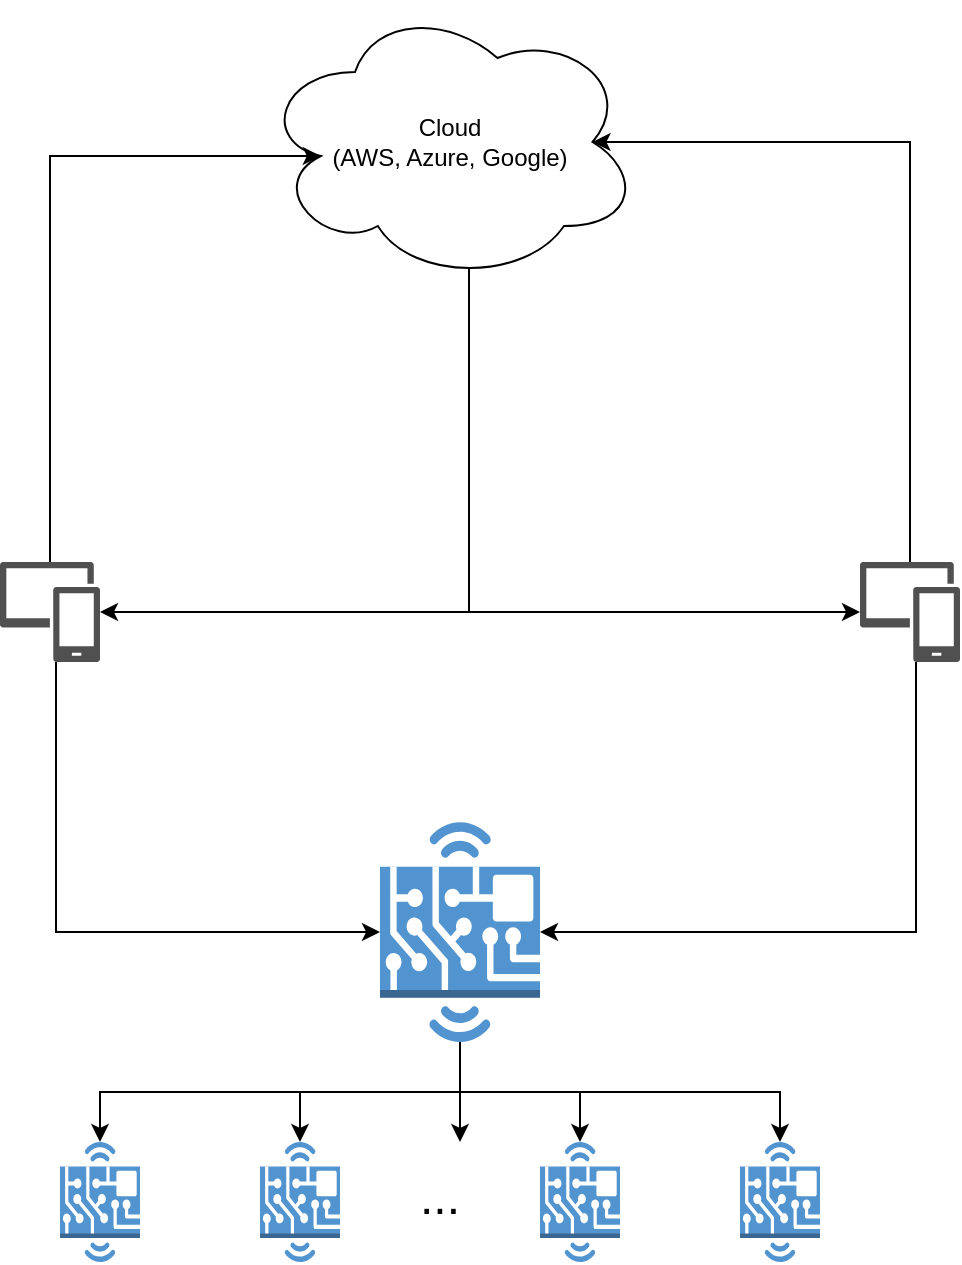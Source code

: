 <mxfile version="15.8.6" type="device"><diagram id="iCVhFzWd35HFU48h85lb" name="Page-1"><mxGraphModel dx="1422" dy="794" grid="1" gridSize="10" guides="1" tooltips="1" connect="1" arrows="1" fold="1" page="1" pageScale="1" pageWidth="850" pageHeight="1100" math="0" shadow="0"><root><mxCell id="0"/><mxCell id="1" parent="0"/><mxCell id="trwo8iHEjfvBpG15PFJw-23" style="edgeStyle=orthogonalEdgeStyle;rounded=0;orthogonalLoop=1;jettySize=auto;html=1;exitX=0.55;exitY=0.95;exitDx=0;exitDy=0;exitPerimeter=0;entryX=0;entryY=0.5;entryDx=0;entryDy=0;entryPerimeter=0;fontSize=24;" edge="1" parent="1" source="trwo8iHEjfvBpG15PFJw-1" target="trwo8iHEjfvBpG15PFJw-7"><mxGeometry relative="1" as="geometry"><Array as="points"><mxPoint x="395" y="395"/></Array></mxGeometry></mxCell><mxCell id="trwo8iHEjfvBpG15PFJw-25" style="edgeStyle=orthogonalEdgeStyle;rounded=0;orthogonalLoop=1;jettySize=auto;html=1;exitX=0.55;exitY=0.95;exitDx=0;exitDy=0;exitPerimeter=0;entryX=1;entryY=0.5;entryDx=0;entryDy=0;entryPerimeter=0;fontSize=24;" edge="1" parent="1" source="trwo8iHEjfvBpG15PFJw-1" target="trwo8iHEjfvBpG15PFJw-4"><mxGeometry relative="1" as="geometry"><Array as="points"><mxPoint x="395" y="395"/></Array></mxGeometry></mxCell><mxCell id="trwo8iHEjfvBpG15PFJw-1" value="Cloud&lt;br&gt;(AWS, Azure, Google)" style="ellipse;shape=cloud;whiteSpace=wrap;html=1;align=center;" vertex="1" parent="1"><mxGeometry x="290" y="90" width="190" height="140" as="geometry"/></mxCell><mxCell id="trwo8iHEjfvBpG15PFJw-20" style="edgeStyle=orthogonalEdgeStyle;rounded=0;orthogonalLoop=1;jettySize=auto;html=1;exitX=0.56;exitY=1;exitDx=0;exitDy=0;exitPerimeter=0;entryX=0;entryY=0.5;entryDx=0;entryDy=0;entryPerimeter=0;fontSize=24;" edge="1" parent="1" source="trwo8iHEjfvBpG15PFJw-4" target="trwo8iHEjfvBpG15PFJw-11"><mxGeometry relative="1" as="geometry"/></mxCell><mxCell id="trwo8iHEjfvBpG15PFJw-22" style="edgeStyle=orthogonalEdgeStyle;rounded=0;orthogonalLoop=1;jettySize=auto;html=1;exitX=0.5;exitY=0;exitDx=0;exitDy=0;exitPerimeter=0;entryX=0.16;entryY=0.55;entryDx=0;entryDy=0;entryPerimeter=0;fontSize=24;" edge="1" parent="1" source="trwo8iHEjfvBpG15PFJw-4" target="trwo8iHEjfvBpG15PFJw-1"><mxGeometry relative="1" as="geometry"><Array as="points"><mxPoint x="185" y="167"/></Array></mxGeometry></mxCell><mxCell id="trwo8iHEjfvBpG15PFJw-4" value="" style="sketch=0;pointerEvents=1;shadow=0;dashed=0;html=1;strokeColor=none;labelPosition=center;verticalLabelPosition=bottom;verticalAlign=top;align=center;fillColor=#505050;shape=mxgraph.mscae.intune.device_group" vertex="1" parent="1"><mxGeometry x="160" y="370" width="50" height="50" as="geometry"/></mxCell><mxCell id="trwo8iHEjfvBpG15PFJw-19" style="edgeStyle=orthogonalEdgeStyle;rounded=0;orthogonalLoop=1;jettySize=auto;html=1;exitX=0.56;exitY=1;exitDx=0;exitDy=0;exitPerimeter=0;entryX=1;entryY=0.5;entryDx=0;entryDy=0;entryPerimeter=0;fontSize=24;" edge="1" parent="1" source="trwo8iHEjfvBpG15PFJw-7" target="trwo8iHEjfvBpG15PFJw-11"><mxGeometry relative="1" as="geometry"/></mxCell><mxCell id="trwo8iHEjfvBpG15PFJw-21" style="edgeStyle=orthogonalEdgeStyle;rounded=0;orthogonalLoop=1;jettySize=auto;html=1;exitX=0.5;exitY=0;exitDx=0;exitDy=0;exitPerimeter=0;entryX=0.875;entryY=0.5;entryDx=0;entryDy=0;entryPerimeter=0;fontSize=24;" edge="1" parent="1" source="trwo8iHEjfvBpG15PFJw-7" target="trwo8iHEjfvBpG15PFJw-1"><mxGeometry relative="1" as="geometry"><Array as="points"><mxPoint x="615" y="160"/></Array></mxGeometry></mxCell><mxCell id="trwo8iHEjfvBpG15PFJw-7" value="" style="sketch=0;pointerEvents=1;shadow=0;dashed=0;html=1;strokeColor=none;labelPosition=center;verticalLabelPosition=bottom;verticalAlign=top;align=center;fillColor=#505050;shape=mxgraph.mscae.intune.device_group" vertex="1" parent="1"><mxGeometry x="590" y="370" width="50" height="50" as="geometry"/></mxCell><mxCell id="trwo8iHEjfvBpG15PFJw-10" value="" style="outlineConnect=0;dashed=0;verticalLabelPosition=bottom;verticalAlign=top;align=center;html=1;shape=mxgraph.aws3.hardware_board;fillColor=#5294CF;gradientColor=none;" vertex="1" parent="1"><mxGeometry x="530" y="660" width="40" height="60" as="geometry"/></mxCell><mxCell id="trwo8iHEjfvBpG15PFJw-26" style="edgeStyle=orthogonalEdgeStyle;rounded=0;orthogonalLoop=1;jettySize=auto;html=1;exitX=0.5;exitY=1;exitDx=0;exitDy=0;exitPerimeter=0;entryX=0.5;entryY=0;entryDx=0;entryDy=0;entryPerimeter=0;fontSize=24;" edge="1" parent="1" source="trwo8iHEjfvBpG15PFJw-11" target="trwo8iHEjfvBpG15PFJw-17"><mxGeometry relative="1" as="geometry"/></mxCell><mxCell id="trwo8iHEjfvBpG15PFJw-27" style="edgeStyle=orthogonalEdgeStyle;rounded=0;orthogonalLoop=1;jettySize=auto;html=1;exitX=0.5;exitY=1;exitDx=0;exitDy=0;exitPerimeter=0;entryX=0.5;entryY=0;entryDx=0;entryDy=0;entryPerimeter=0;fontSize=24;" edge="1" parent="1" source="trwo8iHEjfvBpG15PFJw-11" target="trwo8iHEjfvBpG15PFJw-16"><mxGeometry relative="1" as="geometry"/></mxCell><mxCell id="trwo8iHEjfvBpG15PFJw-28" style="edgeStyle=orthogonalEdgeStyle;rounded=0;orthogonalLoop=1;jettySize=auto;html=1;exitX=0.5;exitY=1;exitDx=0;exitDy=0;exitPerimeter=0;fontSize=24;" edge="1" parent="1" source="trwo8iHEjfvBpG15PFJw-11"><mxGeometry relative="1" as="geometry"><mxPoint x="390" y="660" as="targetPoint"/></mxGeometry></mxCell><mxCell id="trwo8iHEjfvBpG15PFJw-29" style="edgeStyle=orthogonalEdgeStyle;rounded=0;orthogonalLoop=1;jettySize=auto;html=1;exitX=0.5;exitY=1;exitDx=0;exitDy=0;exitPerimeter=0;entryX=0.5;entryY=0;entryDx=0;entryDy=0;entryPerimeter=0;fontSize=24;" edge="1" parent="1" source="trwo8iHEjfvBpG15PFJw-11" target="trwo8iHEjfvBpG15PFJw-15"><mxGeometry relative="1" as="geometry"/></mxCell><mxCell id="trwo8iHEjfvBpG15PFJw-30" style="edgeStyle=orthogonalEdgeStyle;rounded=0;orthogonalLoop=1;jettySize=auto;html=1;exitX=0.5;exitY=1;exitDx=0;exitDy=0;exitPerimeter=0;fontSize=24;" edge="1" parent="1" source="trwo8iHEjfvBpG15PFJw-11" target="trwo8iHEjfvBpG15PFJw-10"><mxGeometry relative="1" as="geometry"/></mxCell><mxCell id="trwo8iHEjfvBpG15PFJw-11" value="" style="outlineConnect=0;dashed=0;verticalLabelPosition=bottom;verticalAlign=top;align=center;html=1;shape=mxgraph.aws3.hardware_board;fillColor=#5294CF;gradientColor=none;" vertex="1" parent="1"><mxGeometry x="350" y="500" width="80" height="110" as="geometry"/></mxCell><mxCell id="trwo8iHEjfvBpG15PFJw-15" value="" style="outlineConnect=0;dashed=0;verticalLabelPosition=bottom;verticalAlign=top;align=center;html=1;shape=mxgraph.aws3.hardware_board;fillColor=#5294CF;gradientColor=none;" vertex="1" parent="1"><mxGeometry x="430" y="660" width="40" height="60" as="geometry"/></mxCell><mxCell id="trwo8iHEjfvBpG15PFJw-16" value="" style="outlineConnect=0;dashed=0;verticalLabelPosition=bottom;verticalAlign=top;align=center;html=1;shape=mxgraph.aws3.hardware_board;fillColor=#5294CF;gradientColor=none;" vertex="1" parent="1"><mxGeometry x="290" y="660" width="40" height="60" as="geometry"/></mxCell><mxCell id="trwo8iHEjfvBpG15PFJw-17" value="" style="outlineConnect=0;dashed=0;verticalLabelPosition=bottom;verticalAlign=top;align=center;html=1;shape=mxgraph.aws3.hardware_board;fillColor=#5294CF;gradientColor=none;" vertex="1" parent="1"><mxGeometry x="190" y="660" width="40" height="60" as="geometry"/></mxCell><mxCell id="trwo8iHEjfvBpG15PFJw-18" value="&lt;font style=&quot;font-size: 24px&quot;&gt;...&lt;/font&gt;" style="text;html=1;strokeColor=none;fillColor=none;align=center;verticalAlign=middle;whiteSpace=wrap;rounded=0;" vertex="1" parent="1"><mxGeometry x="350" y="675" width="60" height="25" as="geometry"/></mxCell></root></mxGraphModel></diagram></mxfile>